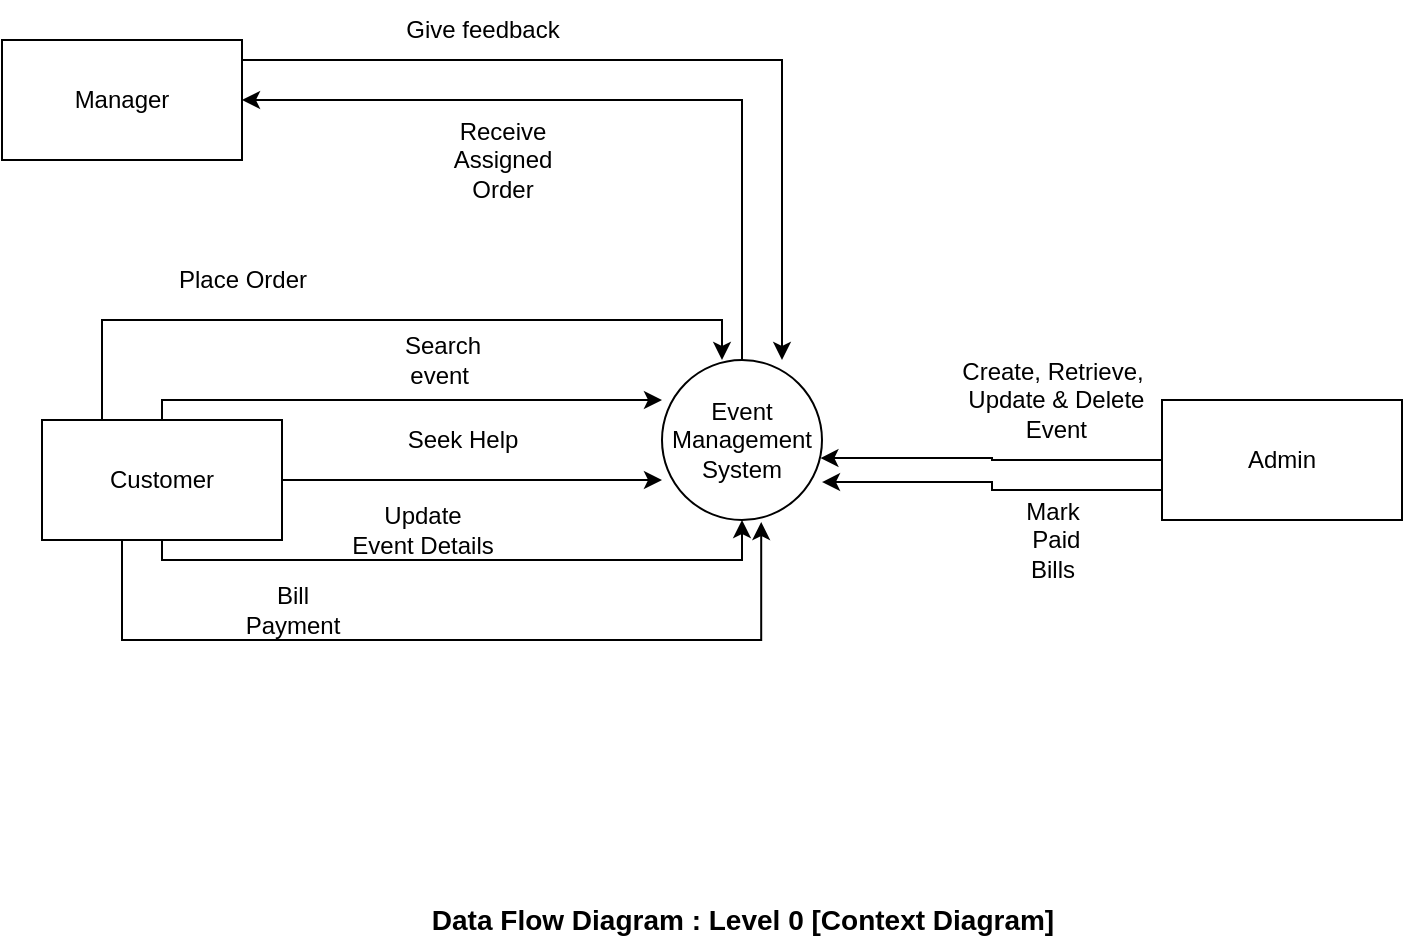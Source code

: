 <mxfile version="21.1.2" type="github" pages="2">
  <diagram name="Page-1" id="KjnRto6zI1EsRfvvsknL">
    <mxGraphModel dx="1502" dy="575" grid="1" gridSize="10" guides="1" tooltips="1" connect="1" arrows="1" fold="1" page="1" pageScale="1" pageWidth="850" pageHeight="1100" math="0" shadow="0">
      <root>
        <mxCell id="0" />
        <mxCell id="1" parent="0" />
        <mxCell id="2B2SoALKFqMW8s8ROQ0Y-27" style="edgeStyle=orthogonalEdgeStyle;rounded=0;orthogonalLoop=1;jettySize=auto;html=1;entryX=1;entryY=0.5;entryDx=0;entryDy=0;" parent="1" source="2B2SoALKFqMW8s8ROQ0Y-1" target="2B2SoALKFqMW8s8ROQ0Y-24" edge="1">
          <mxGeometry relative="1" as="geometry">
            <Array as="points">
              <mxPoint x="450" y="70" />
            </Array>
          </mxGeometry>
        </mxCell>
        <mxCell id="2B2SoALKFqMW8s8ROQ0Y-1" value="Event Management System" style="ellipse;whiteSpace=wrap;html=1;aspect=fixed;" parent="1" vertex="1">
          <mxGeometry x="410" y="200" width="80" height="80" as="geometry" />
        </mxCell>
        <mxCell id="2B2SoALKFqMW8s8ROQ0Y-10" style="edgeStyle=orthogonalEdgeStyle;rounded=0;orthogonalLoop=1;jettySize=auto;html=1;entryX=0.99;entryY=0.613;entryDx=0;entryDy=0;entryPerimeter=0;" parent="1" source="2B2SoALKFqMW8s8ROQ0Y-3" target="2B2SoALKFqMW8s8ROQ0Y-1" edge="1">
          <mxGeometry relative="1" as="geometry" />
        </mxCell>
        <mxCell id="zFqduhSjA5Ax5s_b1Lx5-2" style="edgeStyle=orthogonalEdgeStyle;rounded=0;orthogonalLoop=1;jettySize=auto;html=1;exitX=0;exitY=0.75;exitDx=0;exitDy=0;entryX=1;entryY=0.763;entryDx=0;entryDy=0;entryPerimeter=0;" edge="1" parent="1" source="2B2SoALKFqMW8s8ROQ0Y-3" target="2B2SoALKFqMW8s8ROQ0Y-1">
          <mxGeometry relative="1" as="geometry" />
        </mxCell>
        <mxCell id="2B2SoALKFqMW8s8ROQ0Y-3" value="Admin" style="rounded=0;whiteSpace=wrap;html=1;" parent="1" vertex="1">
          <mxGeometry x="660" y="220" width="120" height="60" as="geometry" />
        </mxCell>
        <mxCell id="2B2SoALKFqMW8s8ROQ0Y-11" style="edgeStyle=orthogonalEdgeStyle;rounded=0;orthogonalLoop=1;jettySize=auto;html=1;entryX=0;entryY=0.75;entryDx=0;entryDy=0;entryPerimeter=0;" parent="1" source="2B2SoALKFqMW8s8ROQ0Y-4" target="2B2SoALKFqMW8s8ROQ0Y-1" edge="1">
          <mxGeometry relative="1" as="geometry" />
        </mxCell>
        <mxCell id="2B2SoALKFqMW8s8ROQ0Y-18" style="edgeStyle=orthogonalEdgeStyle;rounded=0;orthogonalLoop=1;jettySize=auto;html=1;entryX=0.5;entryY=1;entryDx=0;entryDy=0;" parent="1" source="2B2SoALKFqMW8s8ROQ0Y-4" target="2B2SoALKFqMW8s8ROQ0Y-1" edge="1">
          <mxGeometry relative="1" as="geometry">
            <Array as="points">
              <mxPoint x="160" y="300" />
              <mxPoint x="450" y="300" />
            </Array>
          </mxGeometry>
        </mxCell>
        <mxCell id="2B2SoALKFqMW8s8ROQ0Y-20" style="edgeStyle=orthogonalEdgeStyle;rounded=0;orthogonalLoop=1;jettySize=auto;html=1;entryX=0.62;entryY=1.013;entryDx=0;entryDy=0;entryPerimeter=0;" parent="1" source="2B2SoALKFqMW8s8ROQ0Y-4" target="2B2SoALKFqMW8s8ROQ0Y-1" edge="1">
          <mxGeometry relative="1" as="geometry">
            <Array as="points">
              <mxPoint x="140" y="340" />
              <mxPoint x="460" y="340" />
            </Array>
          </mxGeometry>
        </mxCell>
        <mxCell id="2B2SoALKFqMW8s8ROQ0Y-22" style="edgeStyle=orthogonalEdgeStyle;rounded=0;orthogonalLoop=1;jettySize=auto;html=1;entryX=0;entryY=0.25;entryDx=0;entryDy=0;entryPerimeter=0;" parent="1" source="2B2SoALKFqMW8s8ROQ0Y-4" target="2B2SoALKFqMW8s8ROQ0Y-1" edge="1">
          <mxGeometry relative="1" as="geometry">
            <Array as="points">
              <mxPoint x="160" y="220" />
            </Array>
          </mxGeometry>
        </mxCell>
        <mxCell id="2B2SoALKFqMW8s8ROQ0Y-29" style="edgeStyle=orthogonalEdgeStyle;rounded=0;orthogonalLoop=1;jettySize=auto;html=1;exitX=0.25;exitY=0;exitDx=0;exitDy=0;entryX=0.375;entryY=0;entryDx=0;entryDy=0;entryPerimeter=0;" parent="1" source="2B2SoALKFqMW8s8ROQ0Y-4" target="2B2SoALKFqMW8s8ROQ0Y-1" edge="1">
          <mxGeometry relative="1" as="geometry" />
        </mxCell>
        <mxCell id="2B2SoALKFqMW8s8ROQ0Y-4" value="Customer" style="rounded=0;whiteSpace=wrap;html=1;" parent="1" vertex="1">
          <mxGeometry x="100" y="230" width="120" height="60" as="geometry" />
        </mxCell>
        <mxCell id="2B2SoALKFqMW8s8ROQ0Y-8" value="Create, Retrieve, &lt;br&gt;&amp;nbsp;Update &amp;amp; Delete &lt;br&gt;&amp;nbsp;Event" style="text;html=1;align=center;verticalAlign=middle;resizable=0;points=[];autosize=1;strokeColor=none;fillColor=none;" parent="1" vertex="1">
          <mxGeometry x="550" y="190" width="110" height="60" as="geometry" />
        </mxCell>
        <mxCell id="2B2SoALKFqMW8s8ROQ0Y-9" value="Mark&lt;br&gt;&amp;nbsp;Paid &lt;br&gt;Bills" style="text;html=1;align=center;verticalAlign=middle;resizable=0;points=[];autosize=1;strokeColor=none;fillColor=none;" parent="1" vertex="1">
          <mxGeometry x="580" y="260" width="50" height="60" as="geometry" />
        </mxCell>
        <mxCell id="2B2SoALKFqMW8s8ROQ0Y-12" value="Seek Help" style="text;html=1;align=center;verticalAlign=middle;resizable=0;points=[];autosize=1;strokeColor=none;fillColor=none;" parent="1" vertex="1">
          <mxGeometry x="270" y="225" width="80" height="30" as="geometry" />
        </mxCell>
        <mxCell id="2B2SoALKFqMW8s8ROQ0Y-17" value="Search &lt;br&gt;event&amp;nbsp;" style="text;html=1;align=center;verticalAlign=middle;resizable=0;points=[];autosize=1;strokeColor=none;fillColor=none;" parent="1" vertex="1">
          <mxGeometry x="270" y="180" width="60" height="40" as="geometry" />
        </mxCell>
        <mxCell id="2B2SoALKFqMW8s8ROQ0Y-19" value="Update&lt;br&gt;Event Details" style="text;html=1;align=center;verticalAlign=middle;resizable=0;points=[];autosize=1;strokeColor=none;fillColor=none;" parent="1" vertex="1">
          <mxGeometry x="245" y="265" width="90" height="40" as="geometry" />
        </mxCell>
        <mxCell id="2B2SoALKFqMW8s8ROQ0Y-21" value="Bill &lt;br&gt;Payment" style="text;html=1;align=center;verticalAlign=middle;resizable=0;points=[];autosize=1;strokeColor=none;fillColor=none;" parent="1" vertex="1">
          <mxGeometry x="190" y="305" width="70" height="40" as="geometry" />
        </mxCell>
        <mxCell id="2B2SoALKFqMW8s8ROQ0Y-24" value="Manager" style="rounded=0;whiteSpace=wrap;html=1;" parent="1" vertex="1">
          <mxGeometry x="80" y="40" width="120" height="60" as="geometry" />
        </mxCell>
        <mxCell id="2B2SoALKFqMW8s8ROQ0Y-28" value="Receive &lt;br&gt;Assigned &lt;br&gt;Order" style="text;html=1;align=center;verticalAlign=middle;resizable=0;points=[];autosize=1;strokeColor=none;fillColor=none;" parent="1" vertex="1">
          <mxGeometry x="295" y="70" width="70" height="60" as="geometry" />
        </mxCell>
        <mxCell id="2B2SoALKFqMW8s8ROQ0Y-30" value="Place Order" style="text;html=1;align=center;verticalAlign=middle;resizable=0;points=[];autosize=1;strokeColor=none;fillColor=none;" parent="1" vertex="1">
          <mxGeometry x="155" y="145" width="90" height="30" as="geometry" />
        </mxCell>
        <mxCell id="2B2SoALKFqMW8s8ROQ0Y-36" value="Give feedback" style="text;html=1;align=center;verticalAlign=middle;resizable=0;points=[];autosize=1;strokeColor=none;fillColor=none;" parent="1" vertex="1">
          <mxGeometry x="270" y="20" width="100" height="30" as="geometry" />
        </mxCell>
        <mxCell id="2B2SoALKFqMW8s8ROQ0Y-37" value="" style="endArrow=classic;html=1;rounded=0;entryX=0.75;entryY=0;entryDx=0;entryDy=0;entryPerimeter=0;" parent="1" target="2B2SoALKFqMW8s8ROQ0Y-1" edge="1">
          <mxGeometry width="50" height="50" relative="1" as="geometry">
            <mxPoint x="200" y="50" as="sourcePoint" />
            <mxPoint x="250" as="targetPoint" />
            <Array as="points">
              <mxPoint x="470" y="50" />
            </Array>
          </mxGeometry>
        </mxCell>
        <mxCell id="2B2SoALKFqMW8s8ROQ0Y-38" value="&lt;b&gt;&lt;font style=&quot;font-size: 14px;&quot;&gt;Data Flow Diagram : Level 0 [Context Diagram]&lt;br/&gt;&lt;/font&gt;&lt;/b&gt;" style="text;html=1;align=center;verticalAlign=middle;resizable=0;points=[];autosize=1;strokeColor=none;fillColor=none;" parent="1" vertex="1">
          <mxGeometry x="285" y="465" width="330" height="30" as="geometry" />
        </mxCell>
      </root>
    </mxGraphModel>
  </diagram>
  <diagram id="2ZlJNVMwjeGOStIpKjpJ" name="Page-2">
    <mxGraphModel dx="3069" dy="929" grid="1" gridSize="10" guides="1" tooltips="1" connect="1" arrows="1" fold="1" page="1" pageScale="1" pageWidth="850" pageHeight="1100" math="0" shadow="0">
      <root>
        <mxCell id="0" />
        <mxCell id="1" parent="0" />
        <mxCell id="eebJ2PHBtkmMlftEabPh-1" style="edgeStyle=orthogonalEdgeStyle;rounded=0;orthogonalLoop=1;jettySize=auto;html=1;entryX=0;entryY=0.5;entryDx=0;entryDy=0;" edge="1" parent="1" source="4lY--k3DPRm0tWItbMKi-1" target="wKBQvGNSWtyEeJNgaORC-2">
          <mxGeometry relative="1" as="geometry">
            <Array as="points">
              <mxPoint x="-50" y="550" />
              <mxPoint x="-50" y="230" />
            </Array>
          </mxGeometry>
        </mxCell>
        <mxCell id="4lY--k3DPRm0tWItbMKi-1" value="Manager" style="rounded=0;whiteSpace=wrap;html=1;" vertex="1" parent="1">
          <mxGeometry x="270" y="520" width="120" height="60" as="geometry" />
        </mxCell>
        <mxCell id="wKBQvGNSWtyEeJNgaORC-3" style="edgeStyle=orthogonalEdgeStyle;rounded=0;orthogonalLoop=1;jettySize=auto;html=1;entryX=0.667;entryY=0.003;entryDx=0;entryDy=0;entryPerimeter=0;" edge="1" parent="1" source="qZ2dZUFrjg1FhH8FC0Y6-1" target="wKBQvGNSWtyEeJNgaORC-2">
          <mxGeometry relative="1" as="geometry" />
        </mxCell>
        <mxCell id="wKBQvGNSWtyEeJNgaORC-16" style="edgeStyle=orthogonalEdgeStyle;rounded=0;orthogonalLoop=1;jettySize=auto;html=1;entryX=0;entryY=0.5;entryDx=0;entryDy=0;" edge="1" parent="1" source="qZ2dZUFrjg1FhH8FC0Y6-1" target="wKBQvGNSWtyEeJNgaORC-5">
          <mxGeometry relative="1" as="geometry" />
        </mxCell>
        <mxCell id="wKBQvGNSWtyEeJNgaORC-18" style="edgeStyle=orthogonalEdgeStyle;rounded=0;orthogonalLoop=1;jettySize=auto;html=1;exitX=1;exitY=1;exitDx=0;exitDy=0;entryX=0.5;entryY=0;entryDx=0;entryDy=0;" edge="1" parent="1" source="qZ2dZUFrjg1FhH8FC0Y6-1" target="wKBQvGNSWtyEeJNgaORC-17">
          <mxGeometry relative="1" as="geometry" />
        </mxCell>
        <mxCell id="o9JoxH8mN3AN5nGAsuSj-6" style="edgeStyle=orthogonalEdgeStyle;rounded=0;orthogonalLoop=1;jettySize=auto;html=1;entryX=0;entryY=0.5;entryDx=0;entryDy=0;" edge="1" parent="1" source="qZ2dZUFrjg1FhH8FC0Y6-1" target="o9JoxH8mN3AN5nGAsuSj-2">
          <mxGeometry relative="1" as="geometry">
            <Array as="points">
              <mxPoint x="40" y="90" />
              <mxPoint x="40" y="325" />
            </Array>
          </mxGeometry>
        </mxCell>
        <mxCell id="qZ2dZUFrjg1FhH8FC0Y6-1" value="Customer" style="rounded=0;whiteSpace=wrap;html=1;" vertex="1" parent="1">
          <mxGeometry x="70" y="60" width="120" height="60" as="geometry" />
        </mxCell>
        <mxCell id="o9JoxH8mN3AN5nGAsuSj-3" style="edgeStyle=orthogonalEdgeStyle;rounded=0;orthogonalLoop=1;jettySize=auto;html=1;exitX=1;exitY=0.25;exitDx=0;exitDy=0;entryX=0;entryY=0.688;entryDx=0;entryDy=0;entryPerimeter=0;" edge="1" parent="1" source="qZ2dZUFrjg1FhH8FC0Y6-2" target="o9JoxH8mN3AN5nGAsuSj-1">
          <mxGeometry relative="1" as="geometry" />
        </mxCell>
        <mxCell id="lSVQPBpZv_QslK5uy-Fa-13" style="edgeStyle=orthogonalEdgeStyle;rounded=0;orthogonalLoop=1;jettySize=auto;html=1;entryX=0.5;entryY=1;entryDx=0;entryDy=0;" edge="1" parent="1" source="qZ2dZUFrjg1FhH8FC0Y6-2" target="lSVQPBpZv_QslK5uy-Fa-8">
          <mxGeometry relative="1" as="geometry" />
        </mxCell>
        <mxCell id="qZ2dZUFrjg1FhH8FC0Y6-2" value="Admin" style="rounded=0;whiteSpace=wrap;html=1;" vertex="1" parent="1">
          <mxGeometry x="365" y="420" width="120" height="60" as="geometry" />
        </mxCell>
        <mxCell id="wKBQvGNSWtyEeJNgaORC-2" value="2.0&lt;br&gt;Help me" style="ellipse;whiteSpace=wrap;html=1;aspect=fixed;" vertex="1" parent="1">
          <mxGeometry x="90" y="200" width="60" height="60" as="geometry" />
        </mxCell>
        <mxCell id="wKBQvGNSWtyEeJNgaORC-4" value="Seek &lt;br&gt;help" style="text;html=1;align=center;verticalAlign=middle;resizable=0;points=[];autosize=1;strokeColor=none;fillColor=none;" vertex="1" parent="1">
          <mxGeometry x="90" y="150" width="50" height="40" as="geometry" />
        </mxCell>
        <mxCell id="GemFHc4DVF7ici8UDb0s-11" style="edgeStyle=orthogonalEdgeStyle;rounded=0;orthogonalLoop=1;jettySize=auto;html=1;entryX=0.86;entryY=0.013;entryDx=0;entryDy=0;entryPerimeter=0;" edge="1" parent="1" source="wKBQvGNSWtyEeJNgaORC-5" target="GemFHc4DVF7ici8UDb0s-4">
          <mxGeometry relative="1" as="geometry">
            <Array as="points">
              <mxPoint x="370" y="130" />
              <mxPoint x="468" y="130" />
            </Array>
          </mxGeometry>
        </mxCell>
        <mxCell id="wKBQvGNSWtyEeJNgaORC-5" value="1.0&lt;br&gt;Update/&lt;br&gt;cancel&lt;br&gt;Event&lt;br&gt;Order" style="ellipse;whiteSpace=wrap;html=1;aspect=fixed;" vertex="1" parent="1">
          <mxGeometry x="340" y="50" width="70" height="70" as="geometry" />
        </mxCell>
        <mxCell id="wKBQvGNSWtyEeJNgaORC-6" value="" style="endArrow=none;html=1;rounded=0;" edge="1" parent="1">
          <mxGeometry width="50" height="50" relative="1" as="geometry">
            <mxPoint x="490" y="90" as="sourcePoint" />
            <mxPoint x="570" y="90" as="targetPoint" />
          </mxGeometry>
        </mxCell>
        <mxCell id="wKBQvGNSWtyEeJNgaORC-7" value="" style="endArrow=none;html=1;rounded=0;" edge="1" parent="1">
          <mxGeometry width="50" height="50" relative="1" as="geometry">
            <mxPoint x="490" y="120" as="sourcePoint" />
            <mxPoint x="570" y="120" as="targetPoint" />
            <Array as="points">
              <mxPoint x="530" y="120" />
            </Array>
          </mxGeometry>
        </mxCell>
        <mxCell id="wKBQvGNSWtyEeJNgaORC-14" style="edgeStyle=orthogonalEdgeStyle;rounded=0;orthogonalLoop=1;jettySize=auto;html=1;entryX=1.007;entryY=0.737;entryDx=0;entryDy=0;entryPerimeter=0;" edge="1" parent="1" source="wKBQvGNSWtyEeJNgaORC-8" target="wKBQvGNSWtyEeJNgaORC-5">
          <mxGeometry relative="1" as="geometry" />
        </mxCell>
        <mxCell id="wKBQvGNSWtyEeJNgaORC-25" style="edgeStyle=orthogonalEdgeStyle;rounded=0;orthogonalLoop=1;jettySize=auto;html=1;entryX=1;entryY=0.5;entryDx=0;entryDy=0;" edge="1" parent="1" source="wKBQvGNSWtyEeJNgaORC-8" target="wKBQvGNSWtyEeJNgaORC-17">
          <mxGeometry relative="1" as="geometry">
            <Array as="points">
              <mxPoint x="520" y="150" />
              <mxPoint x="320" y="150" />
              <mxPoint x="320" y="270" />
            </Array>
          </mxGeometry>
        </mxCell>
        <mxCell id="wKBQvGNSWtyEeJNgaORC-8" value="Event List" style="text;html=1;align=center;verticalAlign=middle;resizable=0;points=[];autosize=1;strokeColor=none;fillColor=none;" vertex="1" parent="1">
          <mxGeometry x="480" y="90" width="80" height="30" as="geometry" />
        </mxCell>
        <mxCell id="wKBQvGNSWtyEeJNgaORC-15" value="Available &lt;br&gt;Event" style="text;html=1;align=center;verticalAlign=middle;resizable=0;points=[];autosize=1;strokeColor=none;fillColor=none;" vertex="1" parent="1">
          <mxGeometry x="410" y="60" width="70" height="40" as="geometry" />
        </mxCell>
        <mxCell id="wKBQvGNSWtyEeJNgaORC-17" value="3.0&lt;br&gt;Order Event" style="ellipse;whiteSpace=wrap;html=1;aspect=fixed;" vertex="1" parent="1">
          <mxGeometry x="250" y="240" width="60" height="60" as="geometry" />
        </mxCell>
        <mxCell id="wKBQvGNSWtyEeJNgaORC-19" value="Search&lt;br&gt;Event" style="text;html=1;align=center;verticalAlign=middle;resizable=0;points=[];autosize=1;strokeColor=none;fillColor=none;" vertex="1" parent="1">
          <mxGeometry x="210" y="140" width="60" height="40" as="geometry" />
        </mxCell>
        <mxCell id="wKBQvGNSWtyEeJNgaORC-26" value="Unavailable&amp;nbsp;&lt;br&gt;Event show" style="text;html=1;align=center;verticalAlign=middle;resizable=0;points=[];autosize=1;strokeColor=none;fillColor=none;" vertex="1" parent="1">
          <mxGeometry x="340" y="150" width="90" height="40" as="geometry" />
        </mxCell>
        <mxCell id="wKBQvGNSWtyEeJNgaORC-29" value="Create, Retrieve,&lt;br style=&quot;border-color: var(--border-color);&quot;&gt;&amp;nbsp;Update &amp;amp; Delete&lt;br style=&quot;border-color: var(--border-color);&quot;&gt;&amp;nbsp;Event" style="text;html=1;align=center;verticalAlign=middle;resizable=0;points=[];autosize=1;strokeColor=none;fillColor=none;" vertex="1" parent="1">
          <mxGeometry x="540" y="390" width="110" height="60" as="geometry" />
        </mxCell>
        <mxCell id="o9JoxH8mN3AN5nGAsuSj-4" style="edgeStyle=orthogonalEdgeStyle;rounded=0;orthogonalLoop=1;jettySize=auto;html=1;entryX=0.94;entryY=1.087;entryDx=0;entryDy=0;entryPerimeter=0;" edge="1" parent="1" source="o9JoxH8mN3AN5nGAsuSj-1" target="wKBQvGNSWtyEeJNgaORC-8">
          <mxGeometry relative="1" as="geometry">
            <mxPoint x="600" y="210" as="targetPoint" />
          </mxGeometry>
        </mxCell>
        <mxCell id="o9JoxH8mN3AN5nGAsuSj-1" value="5.0&lt;br&gt;Event list Inventory" style="ellipse;whiteSpace=wrap;html=1;aspect=fixed;" vertex="1" parent="1">
          <mxGeometry x="600" y="280" width="80" height="80" as="geometry" />
        </mxCell>
        <mxCell id="lSVQPBpZv_QslK5uy-Fa-6" style="edgeStyle=orthogonalEdgeStyle;rounded=0;orthogonalLoop=1;jettySize=auto;html=1;exitX=1;exitY=0.5;exitDx=0;exitDy=0;entryX=0.696;entryY=-0.013;entryDx=0;entryDy=0;entryPerimeter=0;" edge="1" parent="1" source="o9JoxH8mN3AN5nGAsuSj-2" target="lSVQPBpZv_QslK5uy-Fa-5">
          <mxGeometry relative="1" as="geometry" />
        </mxCell>
        <mxCell id="o9JoxH8mN3AN5nGAsuSj-2" value="4.0&lt;br&gt;Bill &lt;br&gt;Pay" style="ellipse;whiteSpace=wrap;html=1;aspect=fixed;" vertex="1" parent="1">
          <mxGeometry x="60" y="300" width="50" height="50" as="geometry" />
        </mxCell>
        <mxCell id="o9JoxH8mN3AN5nGAsuSj-5" value="Add/delete&lt;br&gt;&amp;nbsp;Items" style="text;html=1;align=center;verticalAlign=middle;resizable=0;points=[];autosize=1;strokeColor=none;fillColor=none;" vertex="1" parent="1">
          <mxGeometry x="550" y="200" width="80" height="40" as="geometry" />
        </mxCell>
        <mxCell id="o9JoxH8mN3AN5nGAsuSj-7" value="Bill&lt;br&gt;Payment" style="text;html=1;align=center;verticalAlign=middle;resizable=0;points=[];autosize=1;strokeColor=none;fillColor=none;" vertex="1" parent="1">
          <mxGeometry x="-30" y="150" width="70" height="40" as="geometry" />
        </mxCell>
        <mxCell id="lSVQPBpZv_QslK5uy-Fa-3" value="" style="endArrow=none;html=1;rounded=0;" edge="1" parent="1">
          <mxGeometry width="50" height="50" relative="1" as="geometry">
            <mxPoint x="155" y="340" as="sourcePoint" />
            <mxPoint x="215" y="340" as="targetPoint" />
          </mxGeometry>
        </mxCell>
        <mxCell id="lSVQPBpZv_QslK5uy-Fa-4" value="" style="endArrow=none;html=1;rounded=0;" edge="1" parent="1">
          <mxGeometry width="50" height="50" relative="1" as="geometry">
            <mxPoint x="155" y="360" as="sourcePoint" />
            <mxPoint x="215" y="360" as="targetPoint" />
          </mxGeometry>
        </mxCell>
        <mxCell id="lSVQPBpZv_QslK5uy-Fa-9" style="edgeStyle=orthogonalEdgeStyle;rounded=0;orthogonalLoop=1;jettySize=auto;html=1;entryX=0;entryY=0.5;entryDx=0;entryDy=0;" edge="1" parent="1" source="lSVQPBpZv_QslK5uy-Fa-5" target="lSVQPBpZv_QslK5uy-Fa-8">
          <mxGeometry relative="1" as="geometry" />
        </mxCell>
        <mxCell id="lSVQPBpZv_QslK5uy-Fa-5" value="Bills" style="text;html=1;align=center;verticalAlign=middle;resizable=0;points=[];autosize=1;strokeColor=none;fillColor=none;" vertex="1" parent="1">
          <mxGeometry x="150" y="335" width="50" height="30" as="geometry" />
        </mxCell>
        <mxCell id="lSVQPBpZv_QslK5uy-Fa-7" value="Bill &lt;br&gt;Record" style="text;html=1;align=center;verticalAlign=middle;resizable=0;points=[];autosize=1;strokeColor=none;fillColor=none;" vertex="1" parent="1">
          <mxGeometry x="120" y="275" width="60" height="40" as="geometry" />
        </mxCell>
        <mxCell id="lSVQPBpZv_QslK5uy-Fa-11" style="edgeStyle=orthogonalEdgeStyle;rounded=0;orthogonalLoop=1;jettySize=auto;html=1;entryX=0.5;entryY=0;entryDx=0;entryDy=0;" edge="1" parent="1" source="lSVQPBpZv_QslK5uy-Fa-8" target="qZ2dZUFrjg1FhH8FC0Y6-2">
          <mxGeometry relative="1" as="geometry" />
        </mxCell>
        <mxCell id="lSVQPBpZv_QslK5uy-Fa-8" value="6.0&lt;br&gt;Mark Paid Bill" style="ellipse;whiteSpace=wrap;html=1;aspect=fixed;" vertex="1" parent="1">
          <mxGeometry x="280" y="360" width="60" height="60" as="geometry" />
        </mxCell>
        <mxCell id="lSVQPBpZv_QslK5uy-Fa-10" value="Provide Bill &lt;br&gt;Status" style="text;html=1;align=center;verticalAlign=middle;resizable=0;points=[];autosize=1;strokeColor=none;fillColor=none;" vertex="1" parent="1">
          <mxGeometry x="210" y="315" width="80" height="40" as="geometry" />
        </mxCell>
        <mxCell id="lSVQPBpZv_QslK5uy-Fa-12" value="Receive Bill &lt;br&gt;Status" style="text;html=1;align=center;verticalAlign=middle;resizable=0;points=[];autosize=1;strokeColor=none;fillColor=none;" vertex="1" parent="1">
          <mxGeometry x="350" y="350" width="90" height="40" as="geometry" />
        </mxCell>
        <mxCell id="lSVQPBpZv_QslK5uy-Fa-14" value="Mark Bill As &lt;br&gt;Paid" style="text;html=1;align=center;verticalAlign=middle;resizable=0;points=[];autosize=1;strokeColor=none;fillColor=none;" vertex="1" parent="1">
          <mxGeometry x="275" y="450" width="90" height="40" as="geometry" />
        </mxCell>
        <mxCell id="GemFHc4DVF7ici8UDb0s-2" value="" style="endArrow=none;html=1;rounded=0;" edge="1" parent="1">
          <mxGeometry width="50" height="50" relative="1" as="geometry">
            <mxPoint x="420" y="280" as="sourcePoint" />
            <mxPoint x="490" y="280" as="targetPoint" />
          </mxGeometry>
        </mxCell>
        <mxCell id="GemFHc4DVF7ici8UDb0s-3" value="" style="endArrow=none;html=1;rounded=0;" edge="1" parent="1">
          <mxGeometry width="50" height="50" relative="1" as="geometry">
            <mxPoint x="425" y="300" as="sourcePoint" />
            <mxPoint x="485" y="300" as="targetPoint" />
            <Array as="points">
              <mxPoint x="455" y="300" />
            </Array>
          </mxGeometry>
        </mxCell>
        <mxCell id="PAo-KLGd18QD2uEoeKQq-3" style="edgeStyle=orthogonalEdgeStyle;rounded=0;orthogonalLoop=1;jettySize=auto;html=1;entryX=0.273;entryY=0.05;entryDx=0;entryDy=0;entryPerimeter=0;" edge="1" parent="1" source="GemFHc4DVF7ici8UDb0s-4" target="PAo-KLGd18QD2uEoeKQq-2">
          <mxGeometry relative="1" as="geometry" />
        </mxCell>
        <mxCell id="GemFHc4DVF7ici8UDb0s-4" value="Order" style="text;html=1;align=center;verticalAlign=middle;resizable=0;points=[];autosize=1;strokeColor=none;fillColor=none;" vertex="1" parent="1">
          <mxGeometry x="425" y="275" width="50" height="30" as="geometry" />
        </mxCell>
        <mxCell id="GemFHc4DVF7ici8UDb0s-9" value="" style="endArrow=classic;html=1;rounded=0;exitX=0.967;exitY=0.763;exitDx=0;exitDy=0;exitPerimeter=0;" edge="1" parent="1" source="wKBQvGNSWtyEeJNgaORC-17">
          <mxGeometry width="50" height="50" relative="1" as="geometry">
            <mxPoint x="320" y="300" as="sourcePoint" />
            <mxPoint x="410" y="290" as="targetPoint" />
          </mxGeometry>
        </mxCell>
        <mxCell id="PAo-KLGd18QD2uEoeKQq-7" style="edgeStyle=orthogonalEdgeStyle;rounded=0;orthogonalLoop=1;jettySize=auto;html=1;entryX=1;entryY=0.5;entryDx=0;entryDy=0;" edge="1" parent="1" source="PAo-KLGd18QD2uEoeKQq-2" target="4lY--k3DPRm0tWItbMKi-1">
          <mxGeometry relative="1" as="geometry" />
        </mxCell>
        <mxCell id="PAo-KLGd18QD2uEoeKQq-2" value="7.0&lt;br&gt;Assign&lt;br&gt;Order" style="ellipse;whiteSpace=wrap;html=1;aspect=fixed;" vertex="1" parent="1">
          <mxGeometry x="510" y="520" width="60" height="60" as="geometry" />
        </mxCell>
        <mxCell id="PAo-KLGd18QD2uEoeKQq-4" value="Order&lt;br&gt;Status" style="text;html=1;align=center;verticalAlign=middle;resizable=0;points=[];autosize=1;strokeColor=none;fillColor=none;" vertex="1" parent="1">
          <mxGeometry x="475" y="330" width="60" height="40" as="geometry" />
        </mxCell>
        <mxCell id="tDpOynypNVsWfPWBsbGr-2" value="Give &lt;br&gt;feedback" style="text;html=1;align=center;verticalAlign=middle;resizable=0;points=[];autosize=1;strokeColor=none;fillColor=none;" vertex="1" parent="1">
          <mxGeometry x="-50" y="400" width="70" height="40" as="geometry" />
        </mxCell>
        <mxCell id="tDpOynypNVsWfPWBsbGr-3" value="&lt;b&gt;&lt;font style=&quot;font-size: 18px;&quot;&gt;Data Flow Diagram : Level 1&lt;br/&gt;&lt;/font&gt;&lt;/b&gt;" style="text;html=1;align=center;verticalAlign=middle;resizable=0;points=[];autosize=1;strokeColor=none;fillColor=none;" vertex="1" parent="1">
          <mxGeometry x="200" width="260" height="40" as="geometry" />
        </mxCell>
        <mxCell id="tDpOynypNVsWfPWBsbGr-4" value="Receive&lt;br&gt;&amp;nbsp;Assigned &lt;br&gt;Order" style="text;html=1;align=center;verticalAlign=middle;resizable=0;points=[];autosize=1;strokeColor=none;fillColor=none;" vertex="1" parent="1">
          <mxGeometry x="390" y="500" width="80" height="60" as="geometry" />
        </mxCell>
        <mxCell id="tDpOynypNVsWfPWBsbGr-5" value="Order &lt;br&gt;&amp;nbsp;Placement&lt;br/&gt;" style="text;html=1;align=center;verticalAlign=middle;resizable=0;points=[];autosize=1;strokeColor=none;fillColor=none;" vertex="1" parent="1">
          <mxGeometry x="310" y="250" width="80" height="40" as="geometry" />
        </mxCell>
        <mxCell id="tDpOynypNVsWfPWBsbGr-6" value="Updated &lt;br/&gt;Order &lt;br&gt;&amp;nbsp;Details" style="text;html=1;align=center;verticalAlign=middle;resizable=0;points=[];autosize=1;strokeColor=none;fillColor=none;" vertex="1" parent="1">
          <mxGeometry x="215" y="40" width="70" height="60" as="geometry" />
        </mxCell>
        <mxCell id="tDpOynypNVsWfPWBsbGr-7" value="Personalized&lt;br&gt;oder" style="text;html=1;align=center;verticalAlign=middle;resizable=0;points=[];autosize=1;strokeColor=none;fillColor=none;" vertex="1" parent="1">
          <mxGeometry x="445" y="180" width="90" height="40" as="geometry" />
        </mxCell>
      </root>
    </mxGraphModel>
  </diagram>
</mxfile>
